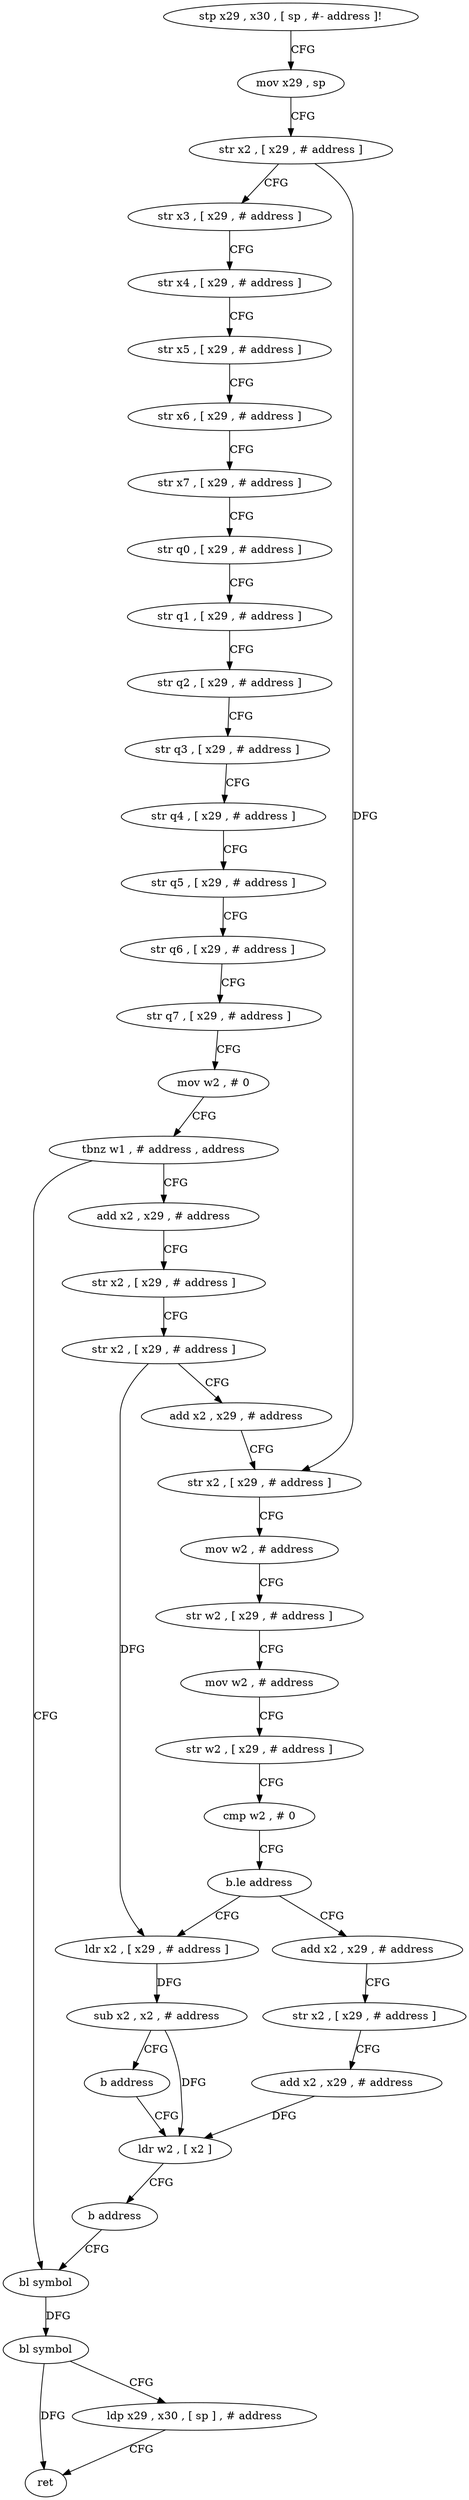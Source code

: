 digraph "func" {
"4271288" [label = "stp x29 , x30 , [ sp , #- address ]!" ]
"4271292" [label = "mov x29 , sp" ]
"4271296" [label = "str x2 , [ x29 , # address ]" ]
"4271300" [label = "str x3 , [ x29 , # address ]" ]
"4271304" [label = "str x4 , [ x29 , # address ]" ]
"4271308" [label = "str x5 , [ x29 , # address ]" ]
"4271312" [label = "str x6 , [ x29 , # address ]" ]
"4271316" [label = "str x7 , [ x29 , # address ]" ]
"4271320" [label = "str q0 , [ x29 , # address ]" ]
"4271324" [label = "str q1 , [ x29 , # address ]" ]
"4271328" [label = "str q2 , [ x29 , # address ]" ]
"4271332" [label = "str q3 , [ x29 , # address ]" ]
"4271336" [label = "str q4 , [ x29 , # address ]" ]
"4271340" [label = "str q5 , [ x29 , # address ]" ]
"4271344" [label = "str q6 , [ x29 , # address ]" ]
"4271348" [label = "str q7 , [ x29 , # address ]" ]
"4271352" [label = "mov w2 , # 0" ]
"4271356" [label = "tbnz w1 , # address , address" ]
"4271376" [label = "add x2 , x29 , # address" ]
"4271360" [label = "bl symbol" ]
"4271380" [label = "str x2 , [ x29 , # address ]" ]
"4271384" [label = "str x2 , [ x29 , # address ]" ]
"4271388" [label = "add x2 , x29 , # address" ]
"4271392" [label = "str x2 , [ x29 , # address ]" ]
"4271396" [label = "mov w2 , # address" ]
"4271400" [label = "str w2 , [ x29 , # address ]" ]
"4271404" [label = "mov w2 , # address" ]
"4271408" [label = "str w2 , [ x29 , # address ]" ]
"4271412" [label = "cmp w2 , # 0" ]
"4271416" [label = "b.le address" ]
"4271440" [label = "ldr x2 , [ x29 , # address ]" ]
"4271420" [label = "add x2 , x29 , # address" ]
"4271364" [label = "bl symbol" ]
"4271368" [label = "ldp x29 , x30 , [ sp ] , # address" ]
"4271372" [label = "ret" ]
"4271444" [label = "sub x2 , x2 , # address" ]
"4271448" [label = "b address" ]
"4271432" [label = "ldr w2 , [ x2 ]" ]
"4271424" [label = "str x2 , [ x29 , # address ]" ]
"4271428" [label = "add x2 , x29 , # address" ]
"4271436" [label = "b address" ]
"4271288" -> "4271292" [ label = "CFG" ]
"4271292" -> "4271296" [ label = "CFG" ]
"4271296" -> "4271300" [ label = "CFG" ]
"4271296" -> "4271392" [ label = "DFG" ]
"4271300" -> "4271304" [ label = "CFG" ]
"4271304" -> "4271308" [ label = "CFG" ]
"4271308" -> "4271312" [ label = "CFG" ]
"4271312" -> "4271316" [ label = "CFG" ]
"4271316" -> "4271320" [ label = "CFG" ]
"4271320" -> "4271324" [ label = "CFG" ]
"4271324" -> "4271328" [ label = "CFG" ]
"4271328" -> "4271332" [ label = "CFG" ]
"4271332" -> "4271336" [ label = "CFG" ]
"4271336" -> "4271340" [ label = "CFG" ]
"4271340" -> "4271344" [ label = "CFG" ]
"4271344" -> "4271348" [ label = "CFG" ]
"4271348" -> "4271352" [ label = "CFG" ]
"4271352" -> "4271356" [ label = "CFG" ]
"4271356" -> "4271376" [ label = "CFG" ]
"4271356" -> "4271360" [ label = "CFG" ]
"4271376" -> "4271380" [ label = "CFG" ]
"4271360" -> "4271364" [ label = "DFG" ]
"4271380" -> "4271384" [ label = "CFG" ]
"4271384" -> "4271388" [ label = "CFG" ]
"4271384" -> "4271440" [ label = "DFG" ]
"4271388" -> "4271392" [ label = "CFG" ]
"4271392" -> "4271396" [ label = "CFG" ]
"4271396" -> "4271400" [ label = "CFG" ]
"4271400" -> "4271404" [ label = "CFG" ]
"4271404" -> "4271408" [ label = "CFG" ]
"4271408" -> "4271412" [ label = "CFG" ]
"4271412" -> "4271416" [ label = "CFG" ]
"4271416" -> "4271440" [ label = "CFG" ]
"4271416" -> "4271420" [ label = "CFG" ]
"4271440" -> "4271444" [ label = "DFG" ]
"4271420" -> "4271424" [ label = "CFG" ]
"4271364" -> "4271368" [ label = "CFG" ]
"4271364" -> "4271372" [ label = "DFG" ]
"4271368" -> "4271372" [ label = "CFG" ]
"4271444" -> "4271448" [ label = "CFG" ]
"4271444" -> "4271432" [ label = "DFG" ]
"4271448" -> "4271432" [ label = "CFG" ]
"4271432" -> "4271436" [ label = "CFG" ]
"4271424" -> "4271428" [ label = "CFG" ]
"4271428" -> "4271432" [ label = "DFG" ]
"4271436" -> "4271360" [ label = "CFG" ]
}
